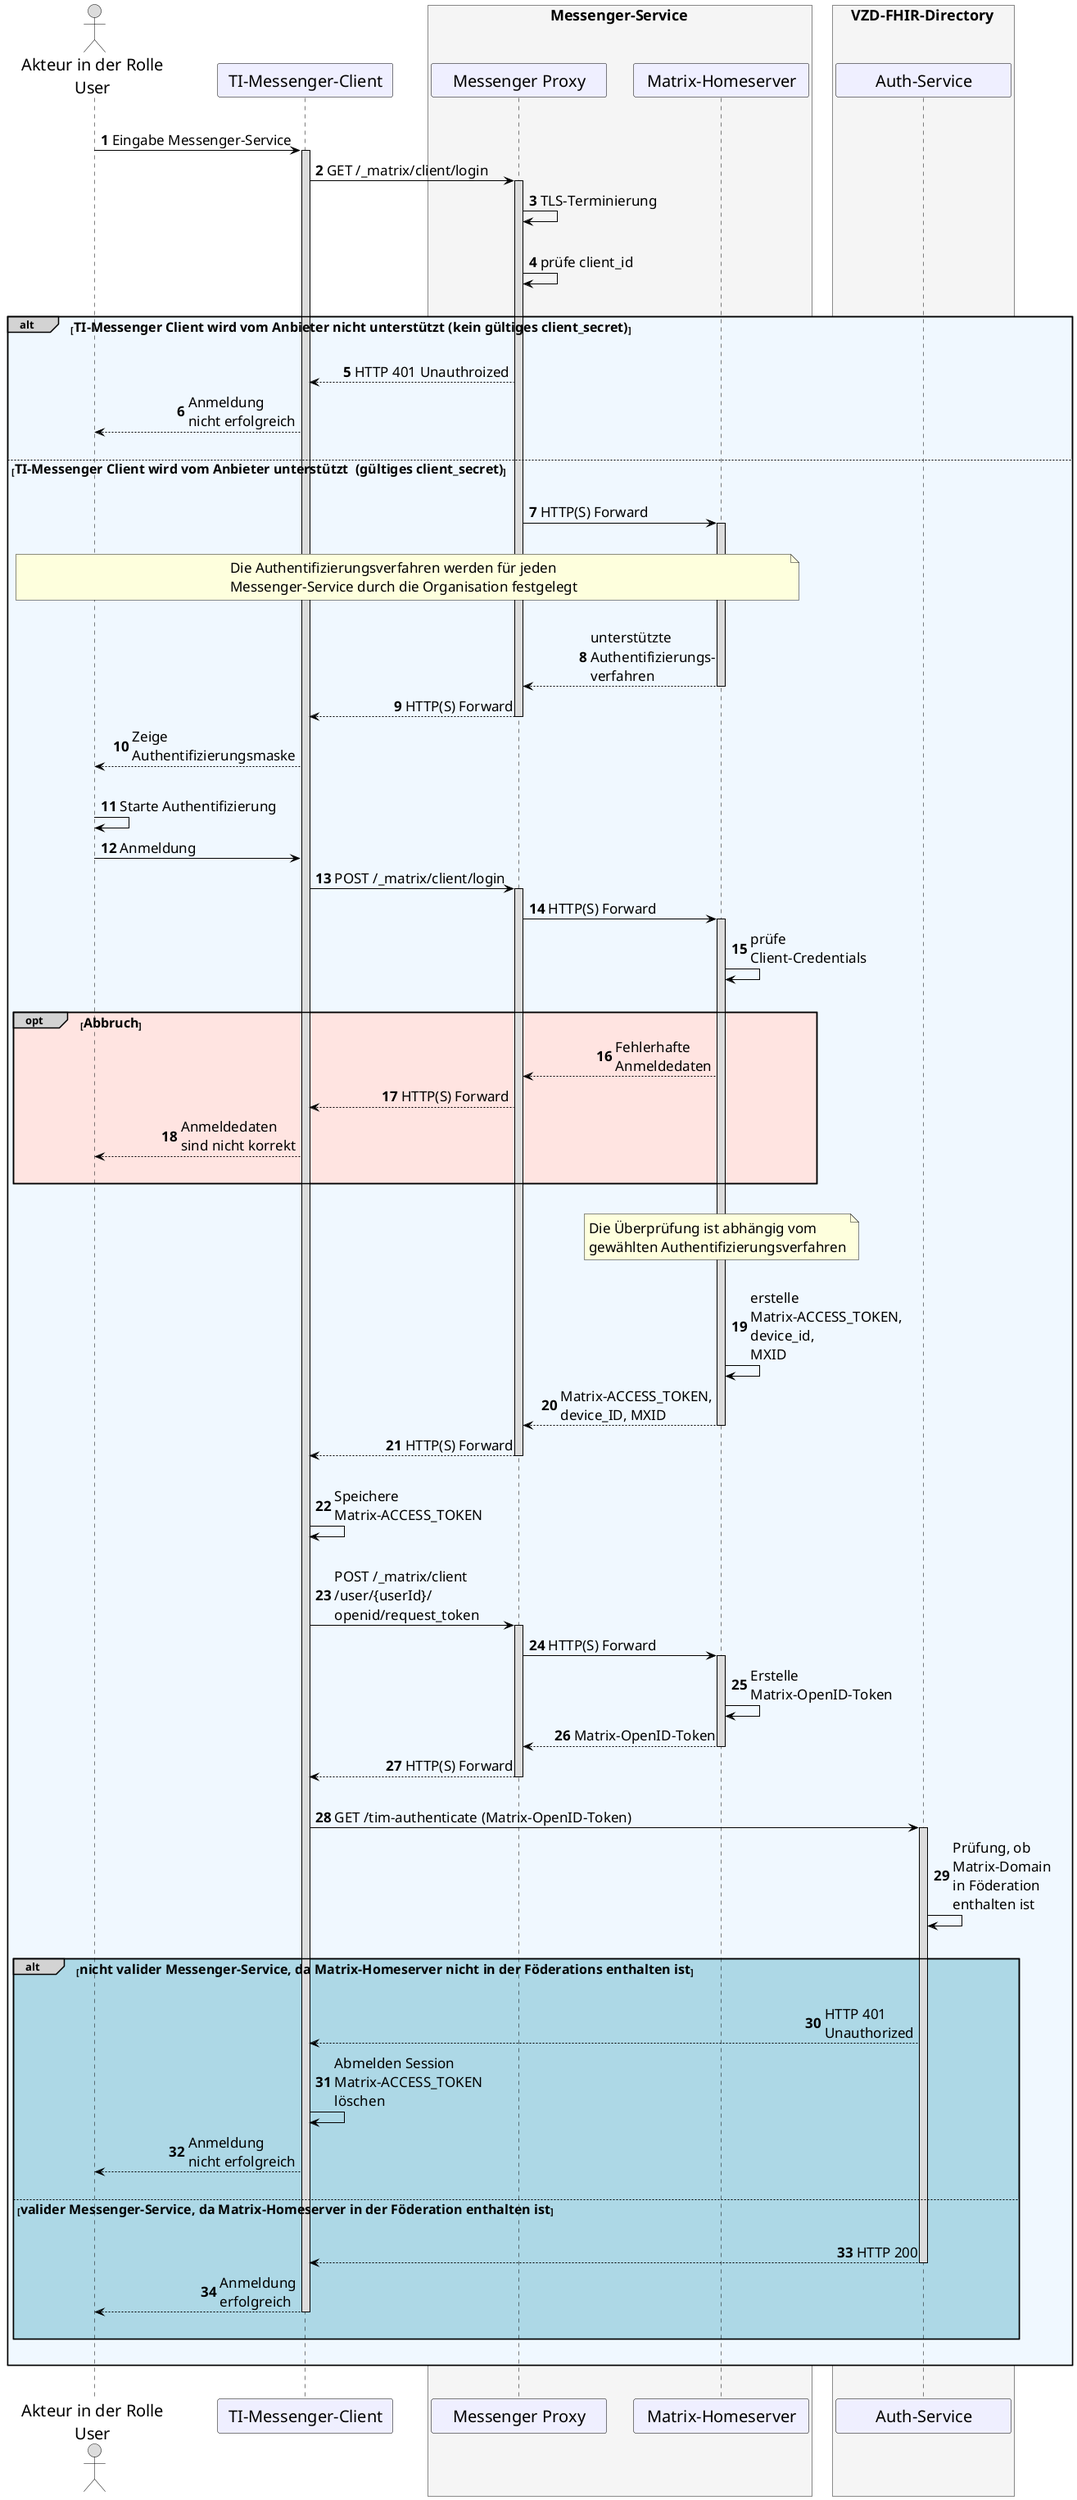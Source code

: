 /' 
# TI-Messenger 1.1
# TI-Messenger-Dienst
# UC - 10057
# Sequence Diagram
# Name: Anmeldung eines Akteurs am Messenger-Service
'/

@startuml
skinparam sequenceMessageAlign direction
skinparam minClassWidth 200
skinparam BoxPadding 1
skinparam sequenceReferenceHeaderBackgroundColor palegreen
scale max 2048 width
autonumber

skinparam sequence {
ArrowColor black
ArrowFontSize 17
ActorBorderColor black
LifeLineBorderColor black
LifeLineBackgroundColor Gainsboro

ParticipantBorderColor Motivation
ParticipantBackgroundColor Motivation
ParticipantFontSize 20
ParticipantFontColor black
ParticipantBorderColor Black
ParticipantBackgroundColor MOTIVATION



ActorBackgroundColor Gainsboro
ActorFontColor black
ActorFontSize 20
ActorFontName Aapex
}
    actor U as "Akteur in der Rolle\nUser"
    participant C as "TI-Messenger-Client"
    box <size:18>Messenger-Service</size> #WhiteSmoke
      participant MP as "Messenger Proxy"
      participant MH as "Matrix-Homeserver"
    end box
    box <size:18>VZD-FHIR-Directory</size> #WhiteSmoke
      participant Auth as "Auth-Service"
    end box

|||
  U->C: Eingabe Messenger-Service 
    Activate C
  C->MP: GET /_matrix/client/login
    Activate MP
  MP->MP: TLS-Terminierung
  |||
  MP->MP: prüfe client_id 

|||
alt#LightGrey #AliceBlue <size:16>TI-Messenger Client wird vom Anbieter nicht unterstützt (kein gültiges client_secret)</size>
|||  

  MP-->C: HTTP 401 Unauthroized
  C-->U: Anmeldung \nnicht erfolgreich
  
    |||  
    else <size:16>TI-Messenger Client wird vom Anbieter unterstützt  (gültiges client_secret)</size>
    |||

  MP->MH: HTTP(S) Forward
   Activate MH

|||
note over U, MH: <size:17>Die Authentifizierungsverfahren werden für jeden \n<size:17>Messenger-Service durch die Organisation festgelegt</size>
|||

  MH-->MP: unterstützte \nAuthentifizierungs-\nverfahren
    Deactivate MH
  MP-->C: HTTP(S) Forward
    Deactivate MP
  C-->U: Zeige \nAuthentifizierungsmaske
  |||
  U->U: Starte Authentifizierung
  U->C: Anmeldung
  C->MP: POST /_matrix/client/login
    Activate MP

    
    MP->MH: HTTP(S) Forward
      Activate MH
    MH->MH: prüfe \nClient-Credentials
    |||
    opt#LightGrey #MistyRose <size:16>Abbruch</size>
      MH-->MP:Fehlerhafte \nAnmeldedaten 
      MP-->C: HTTP(S) Forward
      C-->U: Anmeldedaten \nsind nicht korrekt
      |||
    end
    |||
    
    note over MH, MH: <size:17>Die Überprüfung ist abhängig vom \n<size:17>gewählten Authentifizierungsverfahren</size>
    
    |||
    MH->MH: erstelle \nMatrix-ACCESS_TOKEN, \ndevice_id, \nMXID
    MH-->MP: Matrix-ACCESS_TOKEN, \ndevice_ID, MXID
      Deactivate MH
    MP-->C: HTTP(S) Forward
      Deactivate MP
    |||
    C->C: Speichere \nMatrix-ACCESS_TOKEN
    
    |||
    C->MP: POST /_matrix/client\n/user/{userId}/\nopenid/request_token
      Activate MP
    MP->MH: HTTP(S) Forward
      Activate MH
    MH->MH: Erstelle \nMatrix-OpenID-Token
    MH-->MP: Matrix-OpenID-Token
      Deactivate MH
    MP-->C: HTTP(S) Forward
      Deactivate MP
    
    |||
    C->Auth: GET /tim-authenticate (Matrix-OpenID-Token)
      Activate Auth
    Auth->Auth: Prüfung, ob \nMatrix-Domain \nin Föderation \nenthalten ist

      |||
      alt#LightGrey #LightBlue <size:16>nicht valider Messenger-Service, da Matrix-Homeserver nicht in der Föderations enthalten ist</size>
      |||  

        Auth-->C: HTTP 401 \nUnauthorized 
        C->C: Abmelden Session \nMatrix-ACCESS_TOKEN \nlöschen
        C-->U: Anmeldung \nnicht erfolgreich
        
        |||
        else <size:16>valider Messenger-Service, da Matrix-Homeserver in der Föderation enthalten ist</size>
          |||
          Auth-->C: HTTP 200
            Deactivate Auth
          C-->U: Anmeldung \nerfolgreich
            Deactivate C
          |||

      end  
      |||
end
|||

@enduml
